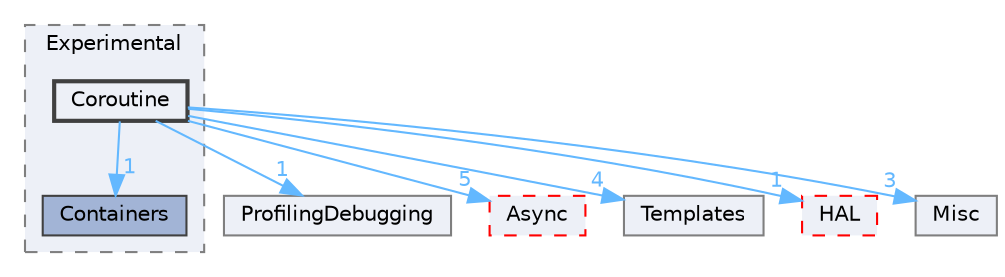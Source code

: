 digraph "Coroutine"
{
 // INTERACTIVE_SVG=YES
 // LATEX_PDF_SIZE
  bgcolor="transparent";
  edge [fontname=Helvetica,fontsize=10,labelfontname=Helvetica,labelfontsize=10];
  node [fontname=Helvetica,fontsize=10,shape=box,height=0.2,width=0.4];
  compound=true
  subgraph clusterdir_4ab9d7572061c6848a717d3e8a158f2e {
    graph [ bgcolor="#edf0f7", pencolor="grey50", label="Experimental", fontname=Helvetica,fontsize=10 style="filled,dashed", URL="dir_4ab9d7572061c6848a717d3e8a158f2e.html",tooltip=""]
  dir_ca839c5c3209de5814551e1c8b89649d [label="Containers", fillcolor="#a2b4d6", color="grey25", style="filled", URL="dir_ca839c5c3209de5814551e1c8b89649d.html",tooltip=""];
  dir_6ed9aaab2f76c89191cebf2a85f0f37a [label="Coroutine", fillcolor="#edf0f7", color="grey25", style="filled,bold", URL="dir_6ed9aaab2f76c89191cebf2a85f0f37a.html",tooltip=""];
  }
  dir_05d66f52e7112794eb14e508e2415903 [label="ProfilingDebugging", fillcolor="#edf0f7", color="grey50", style="filled", URL="dir_05d66f52e7112794eb14e508e2415903.html",tooltip=""];
  dir_fab0544b3443f914df6ed288343023f7 [label="Async", fillcolor="#edf0f7", color="red", style="filled,dashed", URL="dir_fab0544b3443f914df6ed288343023f7.html",tooltip=""];
  dir_d923b29e5793e4ca6ecf89bd6d2fe94d [label="Templates", fillcolor="#edf0f7", color="grey50", style="filled", URL="dir_d923b29e5793e4ca6ecf89bd6d2fe94d.html",tooltip=""];
  dir_06b681a867cd45e91f64ca04156625cf [label="HAL", fillcolor="#edf0f7", color="red", style="filled,dashed", URL="dir_06b681a867cd45e91f64ca04156625cf.html",tooltip=""];
  dir_8d7b93d547498163f6da7ff79a1b5a4d [label="Misc", fillcolor="#edf0f7", color="grey50", style="filled", URL="dir_8d7b93d547498163f6da7ff79a1b5a4d.html",tooltip=""];
  dir_6ed9aaab2f76c89191cebf2a85f0f37a->dir_05d66f52e7112794eb14e508e2415903 [headlabel="1", labeldistance=1.5 headhref="dir_000269_000773.html" href="dir_000269_000773.html" color="steelblue1" fontcolor="steelblue1"];
  dir_6ed9aaab2f76c89191cebf2a85f0f37a->dir_06b681a867cd45e91f64ca04156625cf [headlabel="1", labeldistance=1.5 headhref="dir_000269_000461.html" href="dir_000269_000461.html" color="steelblue1" fontcolor="steelblue1"];
  dir_6ed9aaab2f76c89191cebf2a85f0f37a->dir_8d7b93d547498163f6da7ff79a1b5a4d [headlabel="3", labeldistance=1.5 headhref="dir_000269_000649.html" href="dir_000269_000649.html" color="steelblue1" fontcolor="steelblue1"];
  dir_6ed9aaab2f76c89191cebf2a85f0f37a->dir_ca839c5c3209de5814551e1c8b89649d [headlabel="1", labeldistance=1.5 headhref="dir_000269_000254.html" href="dir_000269_000254.html" color="steelblue1" fontcolor="steelblue1"];
  dir_6ed9aaab2f76c89191cebf2a85f0f37a->dir_d923b29e5793e4ca6ecf89bd6d2fe94d [headlabel="4", labeldistance=1.5 headhref="dir_000269_001176.html" href="dir_000269_001176.html" color="steelblue1" fontcolor="steelblue1"];
  dir_6ed9aaab2f76c89191cebf2a85f0f37a->dir_fab0544b3443f914df6ed288343023f7 [headlabel="5", labeldistance=1.5 headhref="dir_000269_000065.html" href="dir_000269_000065.html" color="steelblue1" fontcolor="steelblue1"];
}
